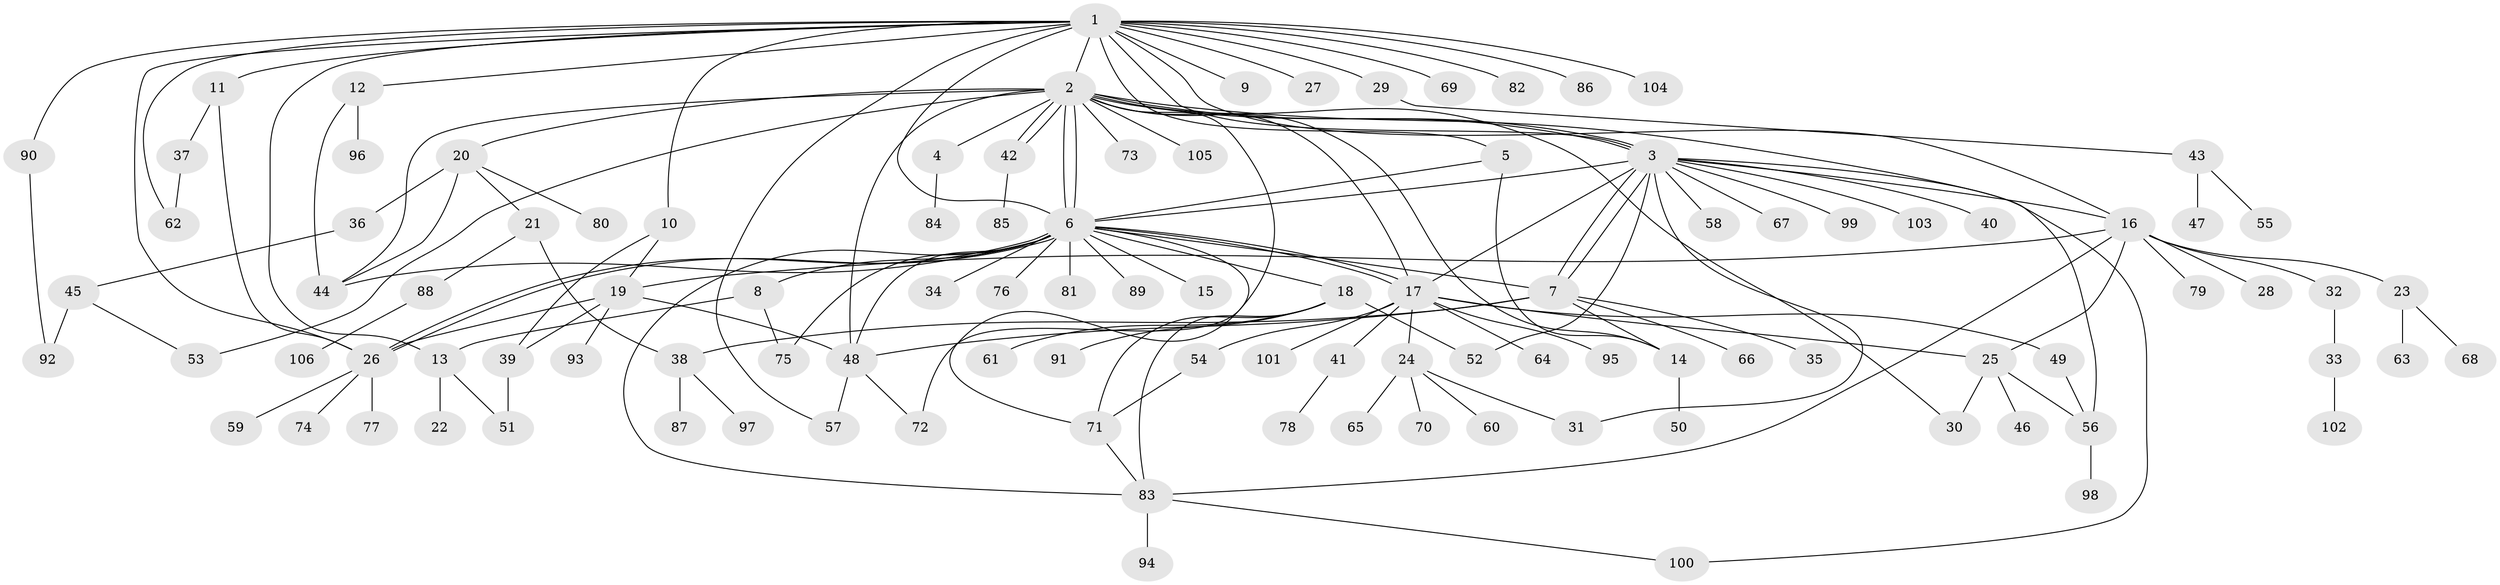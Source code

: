 // Generated by graph-tools (version 1.1) at 2025/14/03/09/25 04:14:32]
// undirected, 106 vertices, 153 edges
graph export_dot {
graph [start="1"]
  node [color=gray90,style=filled];
  1;
  2;
  3;
  4;
  5;
  6;
  7;
  8;
  9;
  10;
  11;
  12;
  13;
  14;
  15;
  16;
  17;
  18;
  19;
  20;
  21;
  22;
  23;
  24;
  25;
  26;
  27;
  28;
  29;
  30;
  31;
  32;
  33;
  34;
  35;
  36;
  37;
  38;
  39;
  40;
  41;
  42;
  43;
  44;
  45;
  46;
  47;
  48;
  49;
  50;
  51;
  52;
  53;
  54;
  55;
  56;
  57;
  58;
  59;
  60;
  61;
  62;
  63;
  64;
  65;
  66;
  67;
  68;
  69;
  70;
  71;
  72;
  73;
  74;
  75;
  76;
  77;
  78;
  79;
  80;
  81;
  82;
  83;
  84;
  85;
  86;
  87;
  88;
  89;
  90;
  91;
  92;
  93;
  94;
  95;
  96;
  97;
  98;
  99;
  100;
  101;
  102;
  103;
  104;
  105;
  106;
  1 -- 2;
  1 -- 3;
  1 -- 5;
  1 -- 6;
  1 -- 9;
  1 -- 10;
  1 -- 11;
  1 -- 12;
  1 -- 13;
  1 -- 16;
  1 -- 26;
  1 -- 27;
  1 -- 29;
  1 -- 57;
  1 -- 62;
  1 -- 69;
  1 -- 82;
  1 -- 86;
  1 -- 90;
  1 -- 104;
  2 -- 3;
  2 -- 3;
  2 -- 4;
  2 -- 6;
  2 -- 6;
  2 -- 14;
  2 -- 17;
  2 -- 20;
  2 -- 30;
  2 -- 42;
  2 -- 42;
  2 -- 44;
  2 -- 48;
  2 -- 53;
  2 -- 56;
  2 -- 72;
  2 -- 73;
  2 -- 105;
  3 -- 6;
  3 -- 7;
  3 -- 7;
  3 -- 16;
  3 -- 17;
  3 -- 31;
  3 -- 40;
  3 -- 52;
  3 -- 58;
  3 -- 67;
  3 -- 99;
  3 -- 100;
  3 -- 103;
  4 -- 84;
  5 -- 6;
  5 -- 14;
  6 -- 7;
  6 -- 8;
  6 -- 15;
  6 -- 17;
  6 -- 17;
  6 -- 18;
  6 -- 26;
  6 -- 26;
  6 -- 34;
  6 -- 44;
  6 -- 48;
  6 -- 71;
  6 -- 75;
  6 -- 76;
  6 -- 81;
  6 -- 83;
  6 -- 89;
  7 -- 14;
  7 -- 35;
  7 -- 38;
  7 -- 48;
  7 -- 66;
  8 -- 13;
  8 -- 75;
  10 -- 19;
  10 -- 39;
  11 -- 26;
  11 -- 37;
  12 -- 44;
  12 -- 96;
  13 -- 22;
  13 -- 51;
  14 -- 50;
  16 -- 19;
  16 -- 23;
  16 -- 25;
  16 -- 28;
  16 -- 32;
  16 -- 79;
  16 -- 83;
  17 -- 24;
  17 -- 25;
  17 -- 41;
  17 -- 49;
  17 -- 54;
  17 -- 64;
  17 -- 95;
  17 -- 101;
  18 -- 52;
  18 -- 61;
  18 -- 71;
  18 -- 83;
  18 -- 91;
  19 -- 26;
  19 -- 39;
  19 -- 48;
  19 -- 93;
  20 -- 21;
  20 -- 36;
  20 -- 44;
  20 -- 80;
  21 -- 38;
  21 -- 88;
  23 -- 63;
  23 -- 68;
  24 -- 31;
  24 -- 60;
  24 -- 65;
  24 -- 70;
  25 -- 30;
  25 -- 46;
  25 -- 56;
  26 -- 59;
  26 -- 74;
  26 -- 77;
  29 -- 43;
  32 -- 33;
  33 -- 102;
  36 -- 45;
  37 -- 62;
  38 -- 87;
  38 -- 97;
  39 -- 51;
  41 -- 78;
  42 -- 85;
  43 -- 47;
  43 -- 55;
  45 -- 53;
  45 -- 92;
  48 -- 57;
  48 -- 72;
  49 -- 56;
  54 -- 71;
  56 -- 98;
  71 -- 83;
  83 -- 94;
  83 -- 100;
  88 -- 106;
  90 -- 92;
}
